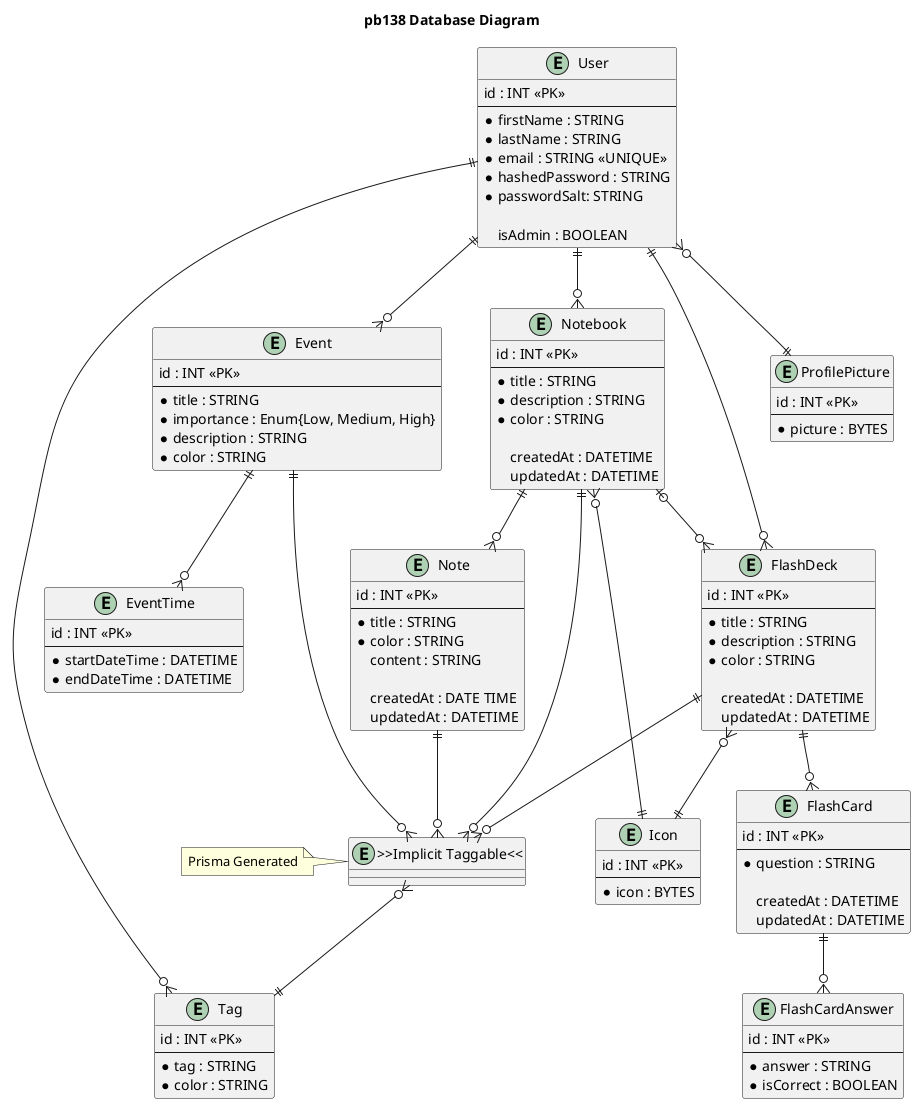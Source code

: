 ﻿@startuml
'skinparam shadowing false
'skinparam linetype ortho
title pb138 Database Diagram

entity User {
    id : INT <<PK>>
    --
    * firstName : STRING
    * lastName : STRING
    * email : STRING <<UNIQUE>>
    * hashedPassword : STRING
    * passwordSalt: STRING

    isAdmin : BOOLEAN
}

entity ProfilePicture {
    id : INT <<PK>>
    --
    * picture : BYTES
}

entity Icon {
    id : INT <<PK>>
    --
    * icon : BYTES
}

entity Notebook {
    id : INT <<PK>>
    --
    * title : STRING
    * description : STRING
    * color : STRING

    createdAt : DATETIME
    updatedAt : DATETIME
}

entity Note {
    id : INT <<PK>>
    --
    * title : STRING
    * color : STRING
    content : STRING

    createdAt : DATE TIME
    updatedAt : DATETIME
}

entity Event {
    id : INT <<PK>>
    --
    * title : STRING
    * importance : Enum{Low, Medium, High}
    * description : STRING
    * color : STRING
}

entity EventTime {
    id : INT <<PK>>
    --
    * startDateTime : DATETIME
    * endDateTime : DATETIME
}

entity FlashDeck {
    id : INT <<PK>>
    --
    * title : STRING
    * description : STRING
    * color : STRING

    createdAt : DATETIME
    updatedAt : DATETIME
}

entity FlashCard {
    id : INT <<PK>>
    --
    * question : STRING

    createdAt : DATETIME
    updatedAt : DATETIME
}

entity FlashCardAnswer {
    id : INT <<PK>>
    --
    * answer : STRING
    * isCorrect : BOOLEAN
}

entity Tag {
    id : INT <<PK>>
    --
    * tag : STRING
    * color : STRING
}

entity ">>Implicit Taggable<<" as Implicit

User            }o--|| ProfilePicture
User            ||--o{ Notebook
Notebook        ||--o{ Note
User            ||--o{ Event
Event           ||--o{ EventTime
User            ||--o{ FlashDeck
FlashDeck       ||--o{ FlashCard
FlashCard       ||--o{ FlashCardAnswer
Notebook        |o--o{ FlashDeck
Notebook        }o--|| Icon
FlashDeck       }o--|| Icon
User            ||-o{  Tag
Notebook        ||--o{ Implicit
FlashDeck       ||--o{ Implicit
Event           ||--o{ Implicit
Note            ||--o{ Implicit
Implicit        }o--|| Tag

note left of Implicit
Prisma Generated
end note
@enduml
